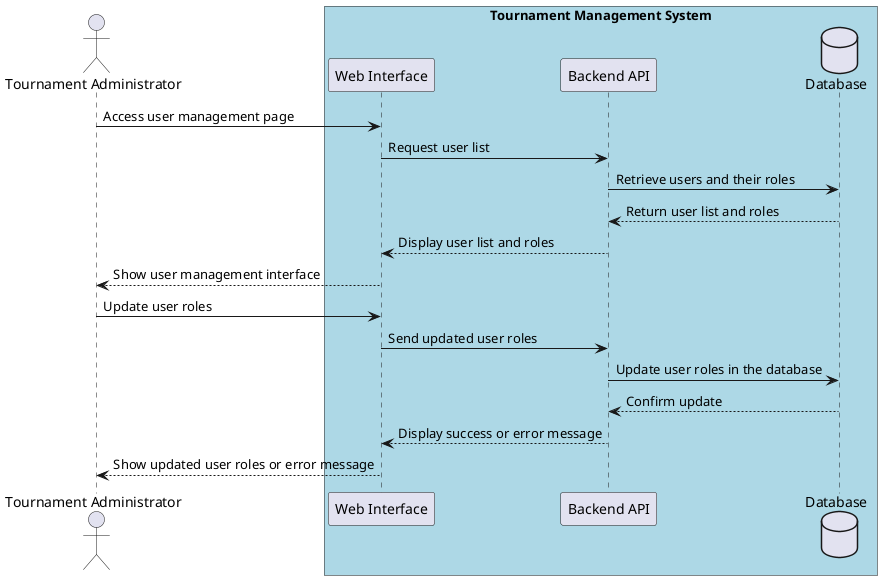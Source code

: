 @startuml
actor "Tournament Administrator" as admin

box "Tournament Management System" #LightBlue
  participant "Web Interface" as web
  participant "Backend API" as api
  database "Database" as db
end box

admin -> web : Access user management page
web -> api : Request user list
api -> db : Retrieve users and their roles
db --> api : Return user list and roles
api --> web : Display user list and roles

web --> admin : Show user management interface

admin -> web : Update user roles
web -> api : Send updated user roles
api -> db : Update user roles in the database
db --> api : Confirm update
api --> web : Display success or error message

web --> admin : Show updated user roles or error message
@enduml




This diagram illustrates the process of a tournament administrator managing access levels for different user roles, such
 as administrators and referees. The administrator accesses the user management page on the web interface, which
 requests the user list and their roles from the backend API. The API retrieves the users and their roles from the
 database and returns the information to the web interface, which then displays the user list and roles to the
 administrator.

The administrator can update user roles through the web interface, which sends the updated user roles to the backend
API. The API updates the user roles in the database and returns a confirmation of the update. The web interface then
displays either the updated user roles or an error message, depending on the outcome of the update.